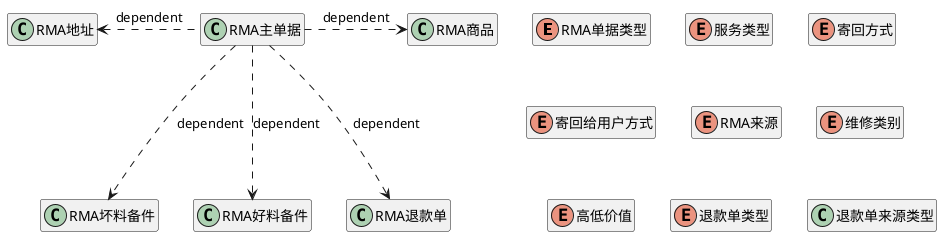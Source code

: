 @startuml

hide member
enum RMA单据类型{
    10: Return
    20: Replacement
    30: Repair
}
enum 服务类型{
     10:仓库
     20:网点
}
enum 寄回方式{
    10:自行寄回
    20:上门取件
    30:带至网点
    40:送至网点
}

enum 寄回给用户方式{
    10:自行寄回
    20:上门取件
}

enum RMA来源{
    10: Customer
    20: Call Center
    30: Reverse Logitic
    40: Service Center
}

enum 维修类别 {
    保内：InWarranty
    保外：OutOfWarranty
}

enum 高低价值{
   10:低价值
   20:高价值
}

enum 退款单类型{
    10:线上退款单
    20:线下退款单
}

class 退款单来源类型{
    0:默认退款单
    10:RMA售后退款单
    20:LMA售中退款单
    30:无实物
}

class RMA主单据{
    rma_sheet_id RMA单id
    service_zone 服务区域
    customer_id 用户id
    ticket_no 海外工单票号
    source_id 来源id
    source_complete_time 来源单据完成时间
    status 状态
    type 单据类型 10: Return,20: Replacement,30: Repair
    service_type 服务类型 10:仓库,20:网点
    swap_create_type 换货单创建类型
    swap_order_no 换货单号
    house_sheet_id 仓库网点单据id
    house_code 仓库网点编号
    house_tel 仓库网点电话号码
    return_method 寄回方式 10:自行寄回,20:上门取件,30:带至网点,40:送至网点
    shipping_method 寄回给用户方式
    appoint_time 预约申请时间
    currency 币种
    checkout_price 实收金额
    depreciate_price 折旧金额
    refund_amount 退款金额
    pay_status 支付状态
    pay_type 支付方式
    reason_descr 原因描述
    create_user 创建人员
    create_time 创建时间
    modify_user 修改人员
    modify_time 修改时间
    carrier 物流公司
    tracking_no 寄回物流单号
    carriage_price 运费
    cancel_reason 取消原因
    reject_reason 拒绝原因
    return_tracking_no 寄回给用户物流单号
    memo 备注
    inspect_remark 检测备注
    treatment_type 处理方式
    repair_detail 维修详情
    repairment_level 维修级别
    software_version 软件版本
    customer_received 客户是否收货
    appoint_accepted_time 网点受理时间
    customer_received_time 客户收货时间
    customer_send_time 客户发货时间
    house_received_time 网点收货时间
    house_send_time 网点寄出时间
    return_tracking_carrier 寄回给用户物流渠道
    treatment_type2 维修类别 保内/保外
    address_verified 地址是否已确认
    purchase_channel 购买渠道
    purchase_time 购买时间
    pending_reason 等待原因
    pending_type 等待类型
    rma_reason RMA派单原因
    new_orderno 新订单号
    flags 是否特批
    apply_reason 申请原因
    apply_reason_desc 申请原因描述
    rma_source RMA来源 10: Customer,20: Call Center,30: Reverse Logitic,40: Service Center
    approve_time 审核时间
    cancel_time 取消时间
    cancel_reason_type 取消原因类型
    customer_id_type 用户id类型 10：userid 20:openid
    version
    complete_time RMA单据完成时间
    labour_fee 人工费
    invoice_no 印度发票号
    problem_category 故障分类,10：软件 20：硬件
    problem_description 详细的故障描述
    new_software_version 新软件版本
    attach_user 上传用户
    attachment 附件
    rsp_order 服务商RMA主键
}

class RMA商品{
    id 主键
    rma_sheet_id RMA主键
    parent_id 父id
    imei_old1 原imei号1
    imei_old2 原imei号2
    imei_new1 新imei号1
    imei_new2 新imei号2
    goods_code 商品编码
    goods_name 商品名称
    en_goods_name 商品英文名称
    type 商品类型中文名
    en_type 商品类型英文名
    order_qty 订单数量
    submit_qty 提交数量
    original_price 原价金额
    discount_amount 折扣金额
    apply_reason 申请原因
    check_failed_num 检测失败数量
    check_pass_num 检测通过数量
    product_date 商品生产日期
    is_material 是否是实物
    warranty_start_time 保修开始时间
}

class RMA地址{
    id 主键
    rma_sheet_id RMA主键
    type 类型
    customer_id 用户id
    customer_name 用户名称
    receiver_name 收货人名称
    phone_number 联系电话
    email email
    post_code 邮编
    country 国家
    country_name 国家名称
    addr_prov 省
    addr_prov_name 省名称
    addr_city 市
    addr_city_name 市名称
    addr_distr 区
    addr_distr_name 区名称
    addr_street 街
    addr_street_name 街名称
    addr_detail 详细地址
    receiver_first_name 收货人firstname
    receiver_last_name 收货人lastname
    gstin 用户税号
}

class RMA坏料备件 {
    id
    source_id 来源id主键
    treatment_type 保内保外类型 10:保外 12:保内
    sku_code sku编号
    apply_price 领退料价格
    status 状态,新建状态、好转坏、二级退一级、一级退总仓
    apply_currency 申请币种
    quotation_price  网点给用户报价
    quotation_currency 服务商给用户报价币种
    partner 服务商
    service_node_code 网点编号
    cn_name 中文名称
    en_name 英文名称
    machine_types SKU机型，所个用逗号分隔
    type SKU类型 主板、耗材等
    value SKU高低价值 10:低价值 20:高价值
    warehouse_code 备件当前所在仓库编码
    apply_sheet_id 退料申请单id
    apply_sheet_id2 退料申请单id2
    create_time 创建时间
    create_user 创建人
    modify_time 更新时间
    modify_user 更新人
    min_pck_qty 最小包装数量
    rma_complete_time RMA完成时间
    tax 该SKU税费
    hsn 海关编码
    tax_rate sku税率
}

class RMA好料备件{
    id
    source_id 来源id主键
    sp_id RMA维修检测坏料表id
    treatment_type 保内保外类型 10:保外 12:保内
    sku_code sku编号
    apply_price 领退料价格
    status 状态
    apply_currency 申请币种
    quotation_price  网点给用户报价
    quotation_currency
    partner 服务商
    service_node_code 网点编号
    cn_name 中文名称
    en_name 英文名称
    machine_types SKU机型，所个用逗号分隔
    type SKU类型 主板、耗材等
    value SKU高低价值 10:低价值 20:高价值
    warehouse_code 备件当前所在仓库编码
    apply_sheet_id 退料申请单id
    apply_sheet_id2 退料申请单id2
    create_time 创建时间
    create_user 创建人
    modify_time 更新时间
    modify_user 更新人
    min_pck_qty 最小包装数量
    rma_complete_time RMA完成时间
    hsn 海关编码
    tax_rate sku税率
}

class RMA退款单{
    refund_sheet_id 退款单号
    create_time 创建时间
    create_user 创建人
    currency 币种
    country 国家
    memo 备注
    modify_time 更新时间
    modify_user 更新人
    order_amount 订单金额
    order_no 订单号
    payer 支付人
    payment_time 支付时间
    paypal_no paypal帐号
    product_type_descr 产品类型描述
    refund_amount 退款金额
    status 10：待审核   20：审核通过  30：审核拒绝  40：已退款
    type 退款类型
    refund_time 退款时间
    auto_flag 是否自动创建
    flags 标识位，第一位：是否假退款
    virtual_refund_flag 是否虚拟退款
    source_id 来源主键
    source_type 来源类型
    refund_sheet_type 10:线上退款单, 20:线下退款单
}

RMA主单据-left..> RMA地址:dependent
RMA主单据-right..> RMA商品:dependent
RMA主单据-down..>RMA退款单:dependent
RMA主单据-down..>RMA坏料备件:dependent
RMA主单据-down..>RMA好料备件:dependent
@enduml